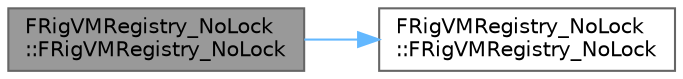 digraph "FRigVMRegistry_NoLock::FRigVMRegistry_NoLock"
{
 // INTERACTIVE_SVG=YES
 // LATEX_PDF_SIZE
  bgcolor="transparent";
  edge [fontname=Helvetica,fontsize=10,labelfontname=Helvetica,labelfontsize=10];
  node [fontname=Helvetica,fontsize=10,shape=box,height=0.2,width=0.4];
  rankdir="LR";
  Node1 [id="Node000001",label="FRigVMRegistry_NoLock\l::FRigVMRegistry_NoLock",height=0.2,width=0.4,color="gray40", fillcolor="grey60", style="filled", fontcolor="black",tooltip=" "];
  Node1 -> Node2 [id="edge1_Node000001_Node000002",color="steelblue1",style="solid",tooltip=" "];
  Node2 [id="Node000002",label="FRigVMRegistry_NoLock\l::FRigVMRegistry_NoLock",height=0.2,width=0.4,color="grey40", fillcolor="white", style="filled",URL="$d4/da1/structFRigVMRegistry__NoLock.html#ac7033050c5ca0b73d631ebcc72bbad81",tooltip=" "];
}
